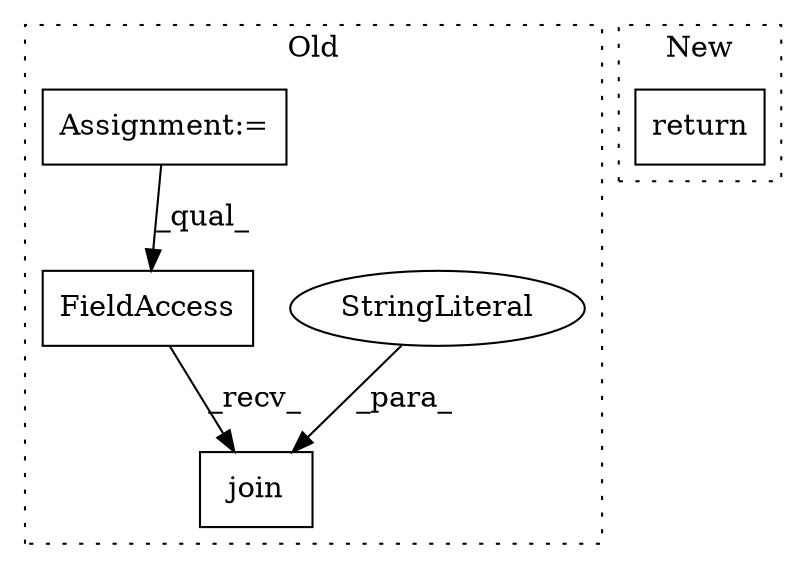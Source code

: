 digraph G {
subgraph cluster0 {
1 [label="join" a="32" s="1548,1569" l="5,1" shape="box"];
3 [label="StringLiteral" a="45" s="1561" l="8" shape="ellipse"];
4 [label="FieldAccess" a="22" s="1540" l="7" shape="box"];
5 [label="Assignment:=" a="7" s="1061" l="2" shape="box"];
label = "Old";
style="dotted";
}
subgraph cluster1 {
2 [label="return" a="41" s="1004" l="7" shape="box"];
label = "New";
style="dotted";
}
3 -> 1 [label="_para_"];
4 -> 1 [label="_recv_"];
5 -> 4 [label="_qual_"];
}